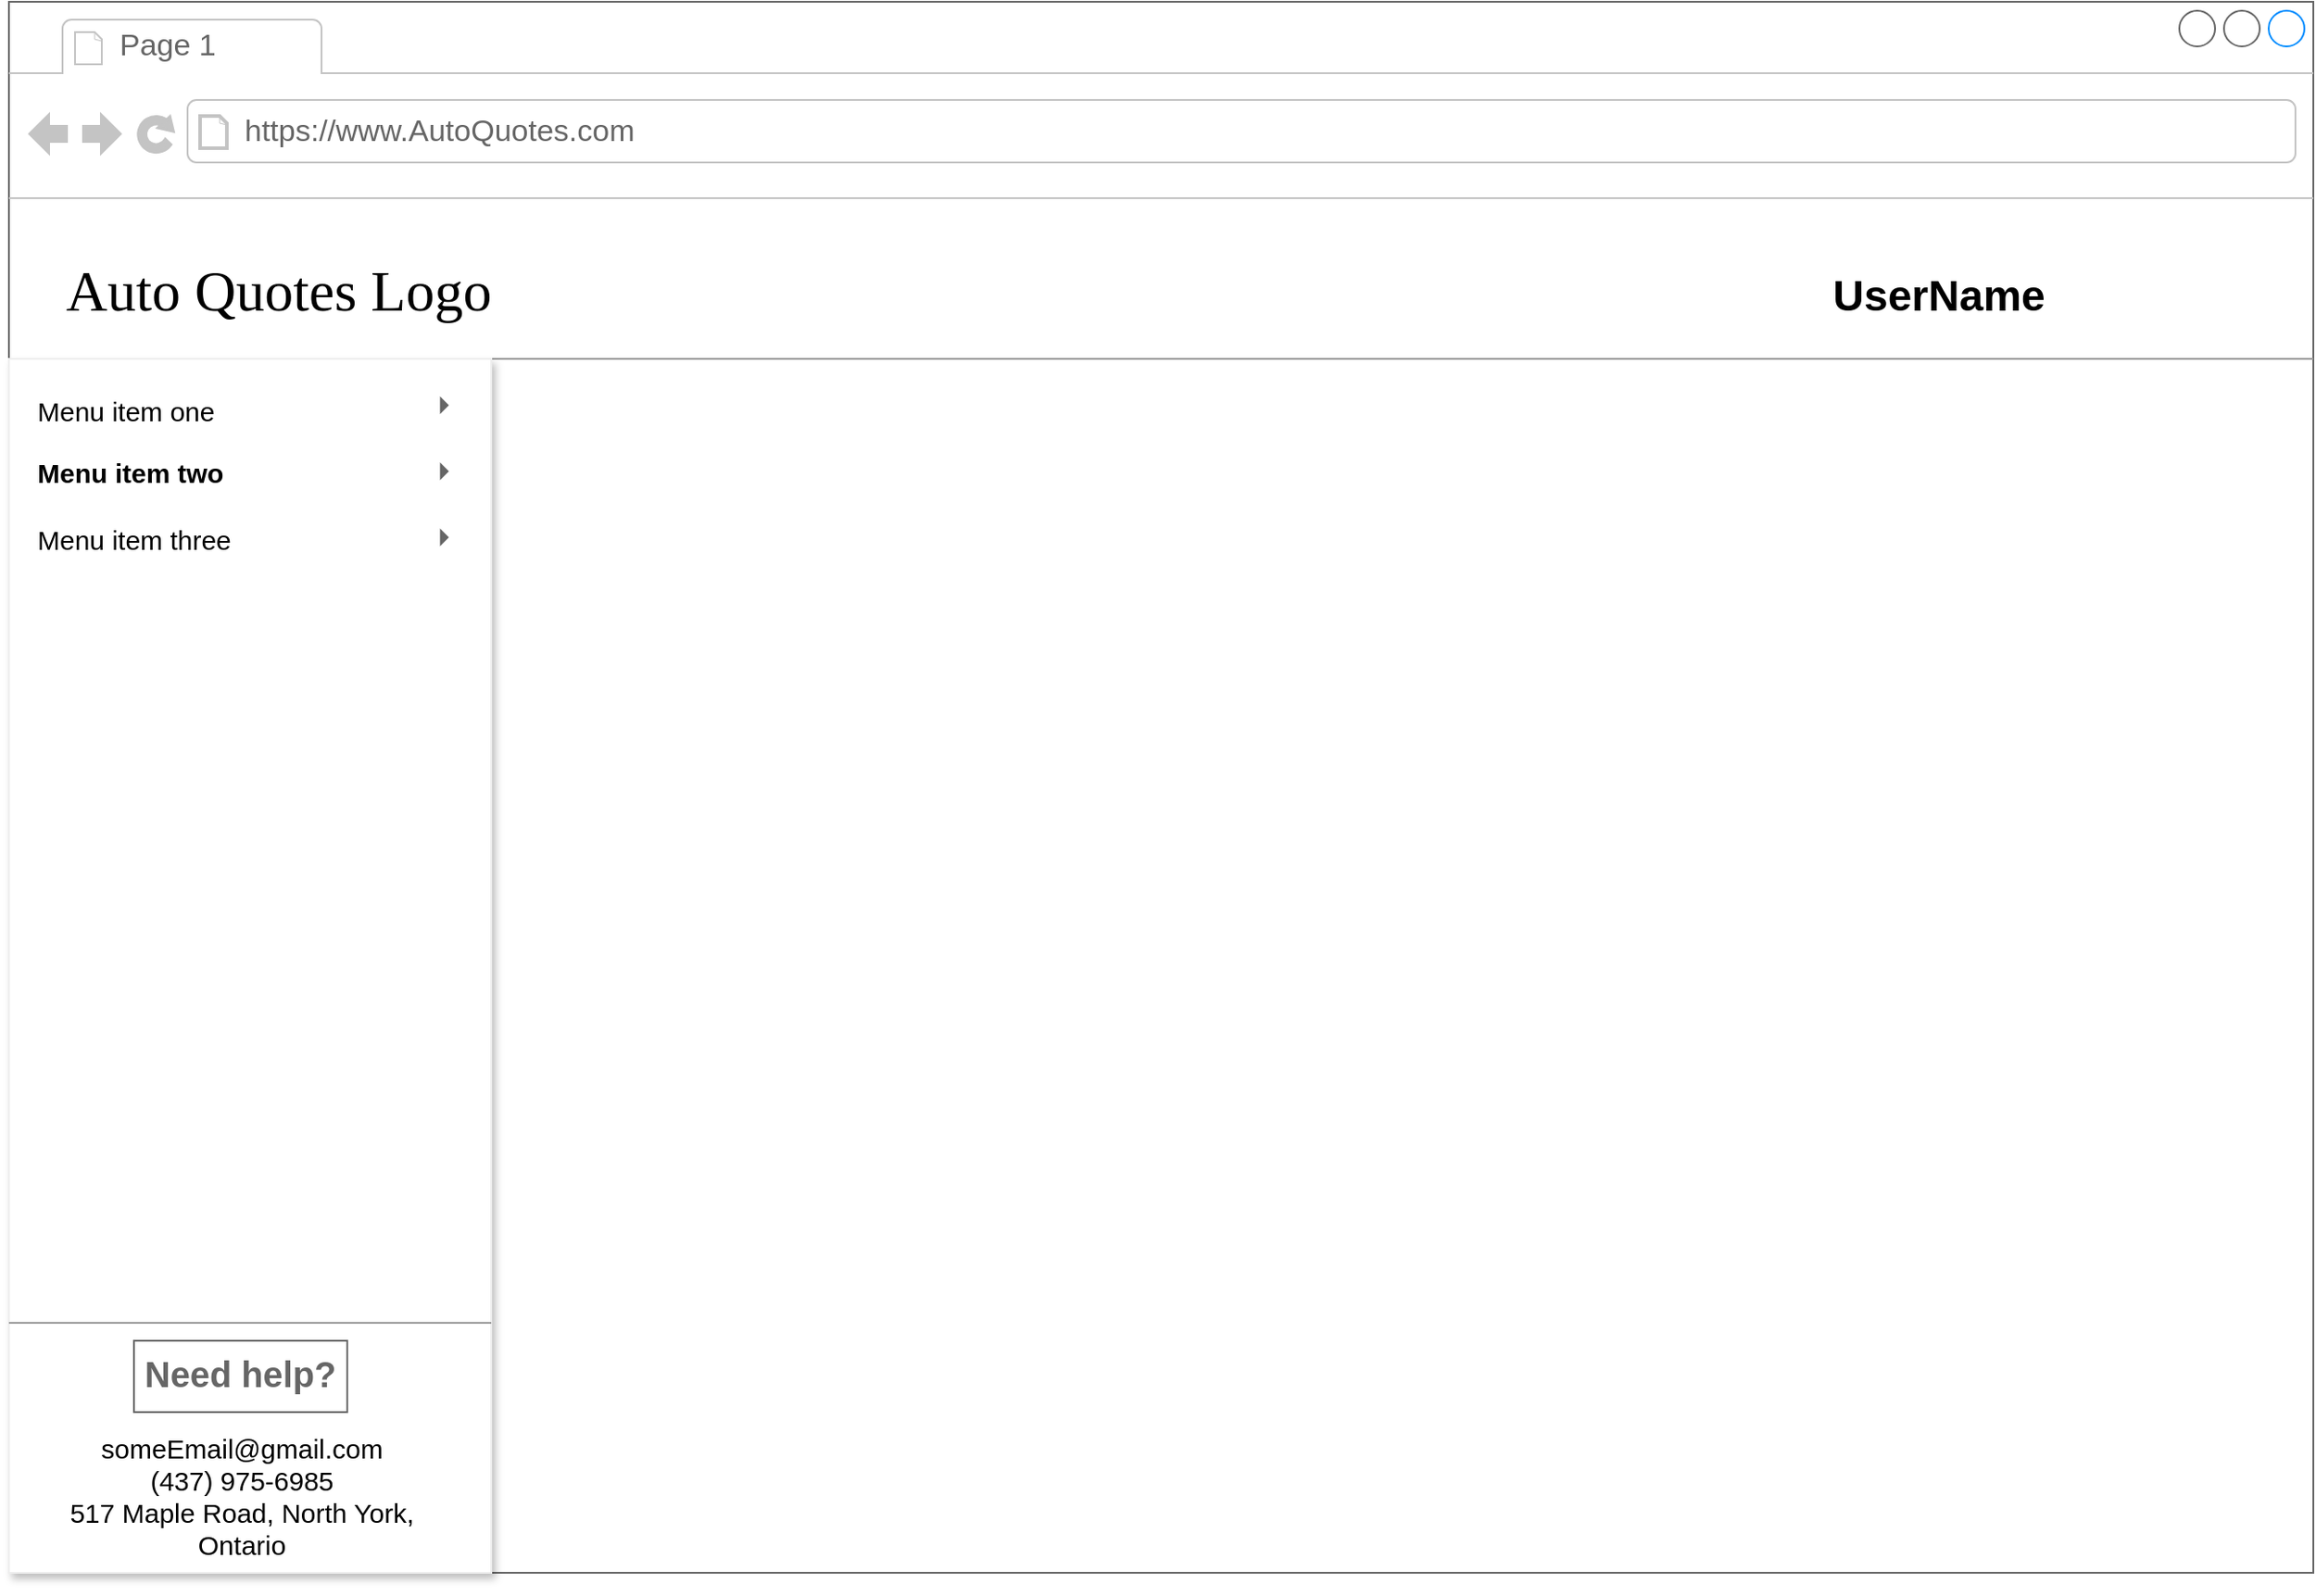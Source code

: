 <mxfile version="20.2.3" type="device" pages="2"><diagram name="Page-1" id="2cc2dc42-3aac-f2a9-1cec-7a8b7cbee084"><mxGraphModel dx="1230" dy="947" grid="1" gridSize="10" guides="1" tooltips="1" connect="1" arrows="1" fold="1" page="1" pageScale="1" pageWidth="1100" pageHeight="850" background="#ffffff" math="0" shadow="0"><root><mxCell id="0"/><mxCell id="1" parent="0"/><mxCell id="7026571954dc6520-1" value="" style="strokeWidth=1;shadow=0;dashed=0;align=left;html=1;shape=mxgraph.mockup.containers.browserWindow;rSize=0;strokeColor=#666666;mainText=,;recursiveResize=0;rounded=0;labelBackgroundColor=none;fontFamily=Verdana;fontSize=12" parent="1" vertex="1"><mxGeometry x="30" y="20" width="1290" height="880" as="geometry"/></mxCell><mxCell id="7026571954dc6520-2" value="Page 1" style="strokeWidth=1;shadow=0;dashed=0;align=center;html=1;shape=mxgraph.mockup.containers.anchor;fontSize=17;fontColor=#666666;align=left;" parent="7026571954dc6520-1" vertex="1"><mxGeometry x="60" y="12" width="110" height="26" as="geometry"/></mxCell><mxCell id="7026571954dc6520-3" value="https://www.AutoQuotes.com" style="strokeWidth=1;shadow=0;dashed=0;align=center;html=1;shape=mxgraph.mockup.containers.anchor;rSize=0;fontSize=17;fontColor=#666666;align=left;" parent="7026571954dc6520-1" vertex="1"><mxGeometry x="130" y="60" width="250" height="26" as="geometry"/></mxCell><mxCell id="7026571954dc6520-4" value="&lt;font style=&quot;font-size: 32px;&quot;&gt;Auto Quotes Logo&lt;/font&gt;" style="text;html=1;points=[];align=left;verticalAlign=top;spacingTop=-4;fontSize=30;fontFamily=Verdana" parent="7026571954dc6520-1" vertex="1"><mxGeometry x="30" y="140" width="340" height="50" as="geometry"/></mxCell><mxCell id="7026571954dc6520-15" value="" style="verticalLabelPosition=bottom;shadow=0;dashed=0;align=center;html=1;verticalAlign=top;strokeWidth=1;shape=mxgraph.mockup.markup.line;strokeColor=#999999;rounded=0;labelBackgroundColor=none;fillColor=#ffffff;fontFamily=Verdana;fontSize=12;fontColor=#000000;" parent="7026571954dc6520-1" vertex="1"><mxGeometry y="190" width="1290" height="20" as="geometry"/></mxCell><mxCell id="uxIm0OtAlCZmldJRl4W5-10" value="" style="shape=image;html=1;verticalAlign=top;verticalLabelPosition=bottom;labelBackgroundColor=#ffffff;imageAspect=0;aspect=fixed;image=https://cdn3.iconfinder.com/data/icons/essential-rounded/64/Rounded-31-128.png" parent="7026571954dc6520-1" vertex="1"><mxGeometry x="1160" y="143" width="44" height="44" as="geometry"/></mxCell><mxCell id="uxIm0OtAlCZmldJRl4W5-12" value="" style="shape=image;html=1;verticalAlign=top;verticalLabelPosition=bottom;labelBackgroundColor=#ffffff;imageAspect=0;aspect=fixed;image=https://cdn3.iconfinder.com/data/icons/user-interface-169/32/login-128.png" parent="7026571954dc6520-1" vertex="1"><mxGeometry x="1210" y="142.5" width="45" height="45" as="geometry"/></mxCell><mxCell id="uxIm0OtAlCZmldJRl4W5-13" value="UserName" style="text;strokeColor=none;fillColor=none;html=1;fontSize=24;fontStyle=1;verticalAlign=middle;align=center;" parent="7026571954dc6520-1" vertex="1"><mxGeometry x="1020" y="145" width="120" height="40" as="geometry"/></mxCell><mxCell id="bczDK4QLQC4bnFottRKD-1" value="" style="perimeter=none;dashed=0;shape=rect;fillColor=#ffffff;strokeColor=#eeeeee;shadow=1;" vertex="1" parent="7026571954dc6520-1"><mxGeometry y="200" width="270" height="680" as="geometry"/></mxCell><mxCell id="bczDK4QLQC4bnFottRKD-2" value="Menu item one" style="text;verticalAlign=top;fontSize=15;spacing=16;resizeWidth=1;" vertex="1" parent="bczDK4QLQC4bnFottRKD-1"><mxGeometry width="268.312" height="42" relative="1" as="geometry"/></mxCell><mxCell id="bczDK4QLQC4bnFottRKD-3" value="" style="perimeter=none;dashed=0;shape=mxgraph.gmdl.triangle;strokeColor=none;fillColor=#666666;direction=north;" vertex="1" parent="bczDK4QLQC4bnFottRKD-2"><mxGeometry x="1" y="0.5" width="5" height="10" relative="1" as="geometry"><mxPoint x="-27" as="offset"/></mxGeometry></mxCell><mxCell id="bczDK4QLQC4bnFottRKD-4" value="Menu item two" style="text;verticalAlign=middle;fontSize=15;spacing=16;resizeWidth=1;fontStyle=1" vertex="1" parent="bczDK4QLQC4bnFottRKD-1"><mxGeometry width="268.312" height="42" relative="1" as="geometry"><mxPoint y="42" as="offset"/></mxGeometry></mxCell><mxCell id="bczDK4QLQC4bnFottRKD-5" value="" style="perimeter=none;dashed=0;shape=mxgraph.gmdl.triangle;strokeColor=none;fillColor=#666666;direction=north;" vertex="1" parent="bczDK4QLQC4bnFottRKD-4"><mxGeometry x="1" y="0.5" width="5" height="10" relative="1" as="geometry"><mxPoint x="-27" y="-5" as="offset"/></mxGeometry></mxCell><mxCell id="bczDK4QLQC4bnFottRKD-6" value="Menu item three" style="text;verticalAlign=bottom;fontSize=15;spacing=16;resizeWidth=1;" vertex="1" parent="bczDK4QLQC4bnFottRKD-1"><mxGeometry width="268.312" height="42" relative="1" as="geometry"><mxPoint y="84" as="offset"/></mxGeometry></mxCell><mxCell id="bczDK4QLQC4bnFottRKD-7" value="" style="perimeter=none;dashed=0;shape=mxgraph.gmdl.triangle;strokeColor=none;fillColor=#666666;direction=north;" vertex="1" parent="bczDK4QLQC4bnFottRKD-6"><mxGeometry x="1" y="0.5" width="5" height="10" relative="1" as="geometry"><mxPoint x="-27" y="-10" as="offset"/></mxGeometry></mxCell><mxCell id="uxIm0OtAlCZmldJRl4W5-17" value="&lt;h3&gt;Need help?&lt;/h3&gt;" style="strokeWidth=1;shadow=0;dashed=0;align=center;html=1;shape=mxgraph.mockup.text.textBox;fontColor=#666666;align=left;fontSize=17;spacingLeft=4;spacingTop=-3;strokeColor=#666666;mainText=" parent="bczDK4QLQC4bnFottRKD-1" vertex="1"><mxGeometry x="69.99" y="550" width="119.38" height="40" as="geometry"/></mxCell><mxCell id="7026571954dc6520-21" value="" style="verticalLabelPosition=bottom;shadow=0;dashed=0;align=center;html=1;verticalAlign=top;strokeWidth=1;shape=mxgraph.mockup.markup.line;strokeColor=#999999;rounded=0;labelBackgroundColor=none;fillColor=#ffffff;fontFamily=Verdana;fontSize=12;fontColor=#000000;" parent="bczDK4QLQC4bnFottRKD-1" vertex="1"><mxGeometry y="530" width="270" height="20" as="geometry"/></mxCell><mxCell id="uxIm0OtAlCZmldJRl4W5-19" value="&lt;div style=&quot;text-align: center;&quot;&gt;&lt;span style=&quot;font-size: 15px; background-color: initial;&quot;&gt;someEmail@gmail.com&lt;/span&gt;&lt;/div&gt;&lt;font style=&quot;font-size: 15px;&quot;&gt;&lt;div style=&quot;text-align: center;&quot;&gt;&lt;span style=&quot;background-color: initial;&quot;&gt;(437) 975-6985&lt;/span&gt;&lt;/div&gt;&lt;div style=&quot;text-align: center;&quot;&gt;&lt;span style=&quot;background-color: initial;&quot;&gt;517 Maple Road, North York, Ontario&lt;/span&gt;&lt;/div&gt;&lt;div style=&quot;text-align: center;&quot;&gt;&lt;br&gt;&lt;/div&gt;&lt;/font&gt;" style="text;spacingTop=-5;whiteSpace=wrap;html=1;align=left;fontSize=12;fontFamily=Helvetica;fillColor=none;strokeColor=none;" parent="bczDK4QLQC4bnFottRKD-1" vertex="1"><mxGeometry x="19.998" y="600" width="219.375" height="60" as="geometry"/></mxCell></root></mxGraphModel></diagram><diagram id="mIhOV0RNpQ1VE6VygX9t" name="Page-2"><mxGraphModel dx="1207" dy="671" grid="1" gridSize="10" guides="1" tooltips="1" connect="1" arrows="1" fold="1" page="1" pageScale="1" pageWidth="850" pageHeight="1100" math="0" shadow="0">&#xa;      <root>&#xa;        <mxCell id="0"/>&#xa;        <mxCell id="1" parent="0"/>&#xa;      </root>&#xa;    </mxGraphModel></diagram></mxfile>